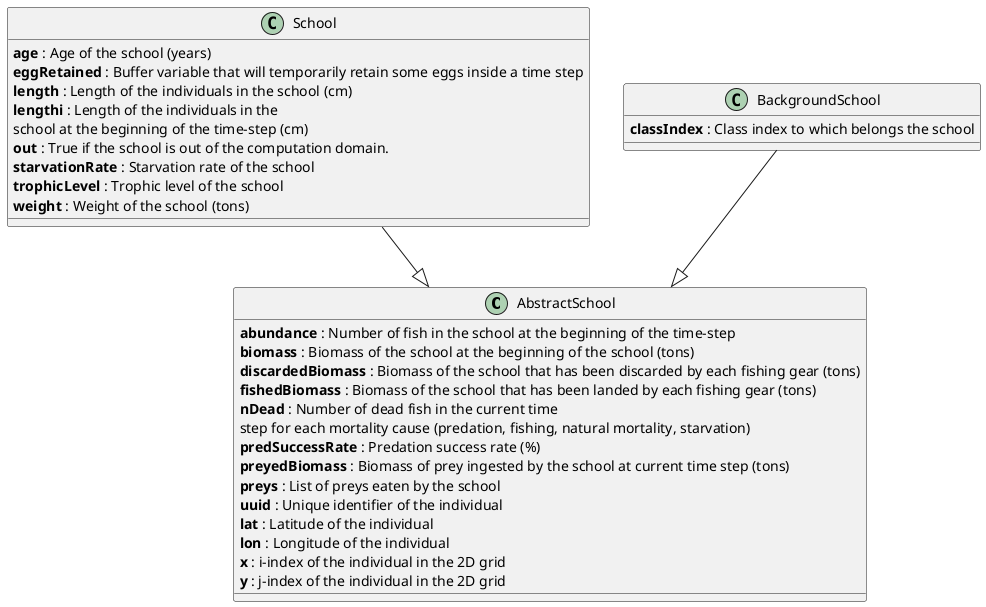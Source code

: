 @startuml

Class AbstractSchool {
	{field} <b>abundance</b> : Number of fish in the school at the beginning of the time-step
	{field} <b>biomass</b> : Biomass of the school at the beginning of the school (tons)
	{field} <b>discardedBiomass</b> : Biomass of the school that has been discarded by each fishing gear (tons)
	{field} <b>fishedBiomass</b> : Biomass of the school that has been landed by each fishing gear (tons)
	{field} <b>nDead</b> : Number of dead fish in the current time \nstep for each mortality cause (predation, fishing, natural mortality, starvation)
	{field} <b>predSuccessRate</b> : Predation success rate (%)
	{field} <b>preyedBiomass</b> : Biomass of prey ingested by the school at current time step (tons)
	{field} <b>preys</b> : List of preys eaten by the school
	{field} <b>uuid</b> : Unique identifier of the individual
	{field} <b>lat</b> : Latitude of the individual
    {field} <b>lon</b> : Longitude of the individual
	{field} <b>x</b> : i-index of the individual in the 2D grid
	{field} <b>y</b> : j-index of the individual in the 2D grid
	' {field} <b>abundanceHasChanged</b> : boolean
	' {field} <b>accessibility</b> : [D
	' {field} <b>ageDeath</b> : [D
}

class School {
	{field} <b>age</b> : Age of the school (years)
	{field} <b>eggRetained</b> : Buffer variable that will temporarily retain some eggs inside a time step
	{field} <b>length</b> : Length of the individuals in the school (cm)
	{field} <b>lengthi</b> : Length of the individuals in the \nschool at the beginning of the time-step (cm)
	{field} <b>out</b> : True if the school is out of the computation domain.
	{field} <b>starvationRate</b> : Starvation rate of the school
	{field} <b>trophicLevel</b> : Trophic level of the school
	{field} <b>weight</b> : Weight of the school (tons)
}

class BackgroundSchool {
	{field} <b>classIndex</b> : Class index to which belongs the school
}

School --|> AbstractSchool
BackgroundSchool --|> AbstractSchool

@enduml